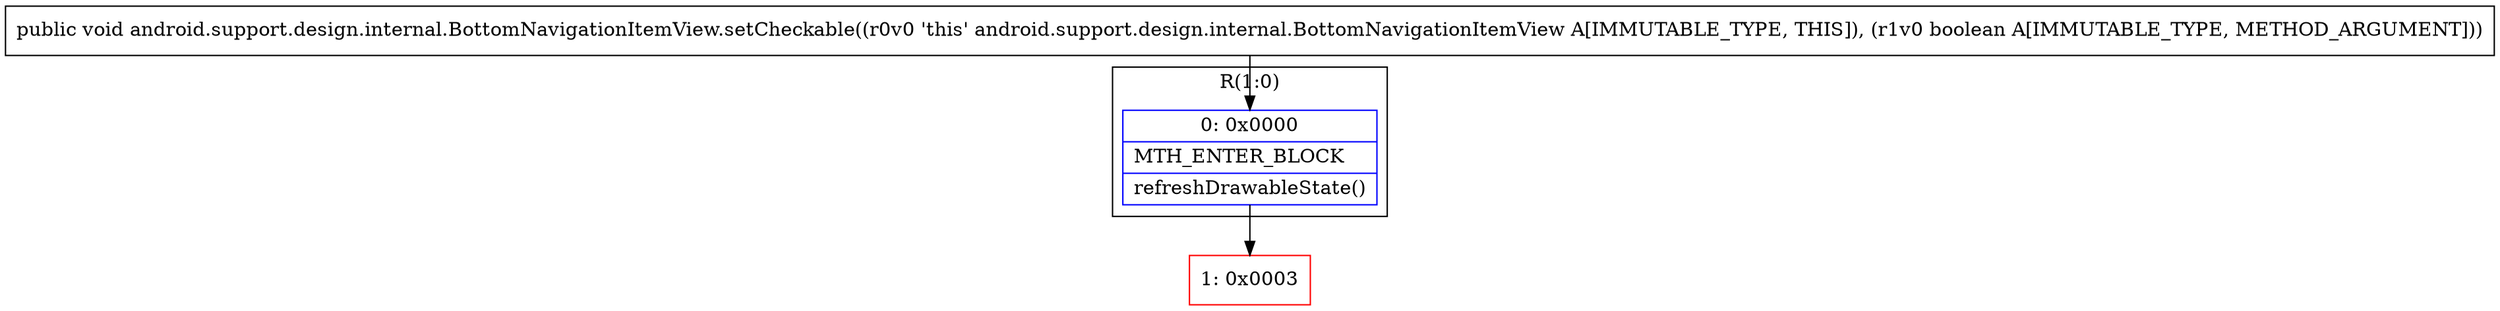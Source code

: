 digraph "CFG forandroid.support.design.internal.BottomNavigationItemView.setCheckable(Z)V" {
subgraph cluster_Region_472310753 {
label = "R(1:0)";
node [shape=record,color=blue];
Node_0 [shape=record,label="{0\:\ 0x0000|MTH_ENTER_BLOCK\l|refreshDrawableState()\l}"];
}
Node_1 [shape=record,color=red,label="{1\:\ 0x0003}"];
MethodNode[shape=record,label="{public void android.support.design.internal.BottomNavigationItemView.setCheckable((r0v0 'this' android.support.design.internal.BottomNavigationItemView A[IMMUTABLE_TYPE, THIS]), (r1v0 boolean A[IMMUTABLE_TYPE, METHOD_ARGUMENT])) }"];
MethodNode -> Node_0;
Node_0 -> Node_1;
}

